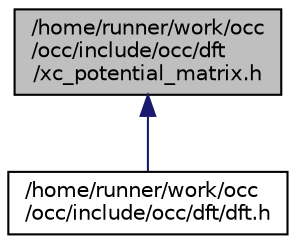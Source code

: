 digraph "/home/runner/work/occ/occ/include/occ/dft/xc_potential_matrix.h"
{
 // LATEX_PDF_SIZE
  bgcolor="transparent";
  edge [fontname="Helvetica",fontsize="10",labelfontname="Helvetica",labelfontsize="10"];
  node [fontname="Helvetica",fontsize="10",shape=record];
  Node1 [label="/home/runner/work/occ\l/occ/include/occ/dft\l/xc_potential_matrix.h",height=0.2,width=0.4,color="black", fillcolor="grey75", style="filled", fontcolor="black",tooltip=" "];
  Node1 -> Node2 [dir="back",color="midnightblue",fontsize="10",style="solid",fontname="Helvetica"];
  Node2 [label="/home/runner/work/occ\l/occ/include/occ/dft/dft.h",height=0.2,width=0.4,color="black",URL="$dft_8h.html",tooltip=" "];
}
